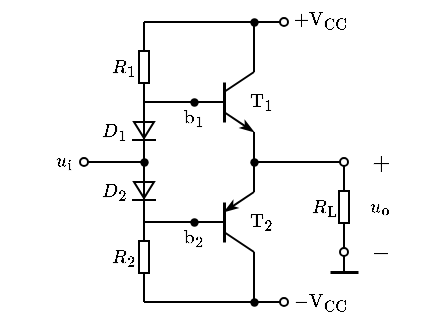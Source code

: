 <mxfile version="17.2.1" type="device"><diagram id="BemRmMkBOOhYxVB64Z45" name="第 1 页"><mxGraphModel dx="377" dy="274" grid="1" gridSize="5" guides="1" tooltips="1" connect="1" arrows="1" fold="1" page="1" pageScale="1" pageWidth="827" pageHeight="1169" math="1" shadow="0"><root><mxCell id="0"/><mxCell id="1" parent="0"/><mxCell id="vXFXbMDCdZLlAbPSv79T-1" value="" style="group" vertex="1" connectable="0" parent="1"><mxGeometry x="200" y="180" width="30" height="30" as="geometry"/></mxCell><mxCell id="vXFXbMDCdZLlAbPSv79T-2" value="" style="endArrow=none;html=1;rounded=0;" edge="1" parent="vXFXbMDCdZLlAbPSv79T-1"><mxGeometry width="50" height="50" relative="1" as="geometry"><mxPoint y="15" as="sourcePoint"/><mxPoint x="15" y="15" as="targetPoint"/></mxGeometry></mxCell><mxCell id="vXFXbMDCdZLlAbPSv79T-3" value="" style="endArrow=none;html=1;rounded=0;strokeWidth=1.5;" edge="1" parent="vXFXbMDCdZLlAbPSv79T-1"><mxGeometry width="50" height="50" relative="1" as="geometry"><mxPoint x="15" y="25" as="sourcePoint"/><mxPoint x="15" y="5" as="targetPoint"/></mxGeometry></mxCell><mxCell id="vXFXbMDCdZLlAbPSv79T-4" value="" style="endArrow=none;html=1;rounded=0;" edge="1" parent="vXFXbMDCdZLlAbPSv79T-1"><mxGeometry width="50" height="50" relative="1" as="geometry"><mxPoint x="15" y="10" as="sourcePoint"/><mxPoint x="30" as="targetPoint"/></mxGeometry></mxCell><mxCell id="vXFXbMDCdZLlAbPSv79T-5" value="" style="endArrow=classicThin;html=1;rounded=0;endFill=1;endSize=4;startSize=4;" edge="1" parent="vXFXbMDCdZLlAbPSv79T-1"><mxGeometry width="50" height="50" relative="1" as="geometry"><mxPoint x="15" y="20" as="sourcePoint"/><mxPoint x="30" y="30" as="targetPoint"/></mxGeometry></mxCell><mxCell id="vXFXbMDCdZLlAbPSv79T-6" value="" style="group" vertex="1" connectable="0" parent="1"><mxGeometry x="200" y="240" width="30" height="30" as="geometry"/></mxCell><mxCell id="vXFXbMDCdZLlAbPSv79T-7" value="" style="endArrow=none;html=1;rounded=0;" edge="1" parent="vXFXbMDCdZLlAbPSv79T-6"><mxGeometry width="50" height="50" relative="1" as="geometry"><mxPoint y="15" as="sourcePoint"/><mxPoint x="15" y="15" as="targetPoint"/></mxGeometry></mxCell><mxCell id="vXFXbMDCdZLlAbPSv79T-8" value="" style="endArrow=none;html=1;rounded=0;strokeWidth=1.5;" edge="1" parent="vXFXbMDCdZLlAbPSv79T-6"><mxGeometry width="50" height="50" relative="1" as="geometry"><mxPoint x="15" y="25" as="sourcePoint"/><mxPoint x="15" y="5" as="targetPoint"/></mxGeometry></mxCell><mxCell id="vXFXbMDCdZLlAbPSv79T-9" value="" style="endArrow=none;html=1;rounded=0;" edge="1" parent="vXFXbMDCdZLlAbPSv79T-6"><mxGeometry width="50" height="50" relative="1" as="geometry"><mxPoint x="15" y="20" as="sourcePoint"/><mxPoint x="30" y="30" as="targetPoint"/></mxGeometry></mxCell><mxCell id="vXFXbMDCdZLlAbPSv79T-10" value="" style="endArrow=classicThin;html=1;rounded=0;endFill=1;endSize=4;startSize=4;" edge="1" parent="vXFXbMDCdZLlAbPSv79T-6"><mxGeometry width="50" height="50" relative="1" as="geometry"><mxPoint x="30" as="sourcePoint"/><mxPoint x="15" y="10" as="targetPoint"/></mxGeometry></mxCell><mxCell id="vXFXbMDCdZLlAbPSv79T-11" value="" style="endArrow=none;html=1;rounded=0;" edge="1" parent="1"><mxGeometry width="50" height="50" relative="1" as="geometry"><mxPoint x="230" y="240" as="sourcePoint"/><mxPoint x="230" y="210" as="targetPoint"/></mxGeometry></mxCell><mxCell id="vXFXbMDCdZLlAbPSv79T-12" value="" style="endArrow=none;html=1;rounded=0;" edge="1" parent="1"><mxGeometry width="50" height="50" relative="1" as="geometry"><mxPoint x="230" y="225" as="sourcePoint"/><mxPoint x="273" y="225" as="targetPoint"/></mxGeometry></mxCell><mxCell id="vXFXbMDCdZLlAbPSv79T-15" value="$$R_\mathrm{L}$$" style="text;html=1;resizable=1;autosize=1;align=center;verticalAlign=middle;points=[];fillColor=none;strokeColor=none;rounded=0;fontSize=8;movable=1;rotatable=1;deletable=1;editable=1;connectable=0;allowArrows=0;" vertex="1" parent="1"><mxGeometry x="255" y="240" width="20" height="15" as="geometry"/></mxCell><mxCell id="vXFXbMDCdZLlAbPSv79T-16" value="" style="endArrow=none;html=1;rounded=0;fontSize=10;startSize=4;endSize=4;entryX=1;entryY=0.5;entryDx=0;entryDy=0;entryPerimeter=0;startArrow=oval;startFill=0;" edge="1" parent="1" target="vXFXbMDCdZLlAbPSv79T-17"><mxGeometry width="50" height="50" relative="1" as="geometry"><mxPoint x="275" y="225" as="sourcePoint"/><mxPoint x="472" y="195.5" as="targetPoint"/></mxGeometry></mxCell><mxCell id="vXFXbMDCdZLlAbPSv79T-17" value="" style="pointerEvents=1;verticalLabelPosition=bottom;shadow=0;dashed=0;align=center;html=1;verticalAlign=top;shape=mxgraph.electrical.resistors.resistor_1;fontSize=10;direction=north;allowArrows=0;" vertex="1" parent="1"><mxGeometry x="272.5" y="235" width="5" height="25" as="geometry"/></mxCell><mxCell id="vXFXbMDCdZLlAbPSv79T-18" value="" style="endArrow=oval;html=1;rounded=0;fontSize=10;startSize=4;endSize=4;exitX=0;exitY=0.5;exitDx=0;exitDy=0;exitPerimeter=0;endFill=0;" edge="1" parent="1" source="vXFXbMDCdZLlAbPSv79T-17"><mxGeometry width="50" height="50" relative="1" as="geometry"><mxPoint x="364.5" y="180.5" as="sourcePoint"/><mxPoint x="275" y="270" as="targetPoint"/></mxGeometry></mxCell><mxCell id="vXFXbMDCdZLlAbPSv79T-21" value="" style="endArrow=none;html=1;rounded=0;" edge="1" parent="1"><mxGeometry width="50" height="50" relative="1" as="geometry"><mxPoint x="275" y="280" as="sourcePoint"/><mxPoint x="275" y="272" as="targetPoint"/></mxGeometry></mxCell><mxCell id="vXFXbMDCdZLlAbPSv79T-22" value="" style="endArrow=none;html=1;rounded=0;strokeWidth=1.5;" edge="1" parent="1"><mxGeometry width="50" height="50" relative="1" as="geometry"><mxPoint x="268" y="280" as="sourcePoint"/><mxPoint x="282" y="280" as="targetPoint"/></mxGeometry></mxCell><mxCell id="vXFXbMDCdZLlAbPSv79T-23" value="" style="endArrow=none;html=1;rounded=0;strokeWidth=1;endFill=0;startArrow=none;startFill=0;startSize=4;endSize=4;" edge="1" parent="1"><mxGeometry width="50" height="50" relative="1" as="geometry"><mxPoint x="230" y="295" as="sourcePoint"/><mxPoint x="230" y="270" as="targetPoint"/></mxGeometry></mxCell><mxCell id="vXFXbMDCdZLlAbPSv79T-24" value="" style="endArrow=none;html=1;rounded=0;strokeWidth=1;endFill=0;startArrow=none;startFill=0;startSize=4;endSize=4;" edge="1" parent="1"><mxGeometry width="50" height="50" relative="1" as="geometry"><mxPoint x="230" y="180" as="sourcePoint"/><mxPoint x="230" y="155" as="targetPoint"/></mxGeometry></mxCell><mxCell id="vXFXbMDCdZLlAbPSv79T-25" value="" style="endArrow=none;html=1;rounded=0;startSize=4;endSize=4;strokeWidth=1;" edge="1" parent="1"><mxGeometry width="50" height="50" relative="1" as="geometry"><mxPoint x="175" y="195" as="sourcePoint"/><mxPoint x="200" y="195" as="targetPoint"/></mxGeometry></mxCell><mxCell id="vXFXbMDCdZLlAbPSv79T-26" value="" style="endArrow=none;html=1;rounded=0;startSize=4;endSize=4;strokeWidth=1;" edge="1" parent="1"><mxGeometry width="50" height="50" relative="1" as="geometry"><mxPoint x="175" y="255" as="sourcePoint"/><mxPoint x="200" y="255" as="targetPoint"/></mxGeometry></mxCell><mxCell id="vXFXbMDCdZLlAbPSv79T-28" value="" style="endArrow=none;html=1;rounded=0;startSize=4;endSize=4;strokeWidth=1;startArrow=oval;startFill=0;" edge="1" parent="1"><mxGeometry width="50" height="50" relative="1" as="geometry"><mxPoint x="145" y="225" as="sourcePoint"/><mxPoint x="175" y="225" as="targetPoint"/></mxGeometry></mxCell><mxCell id="vXFXbMDCdZLlAbPSv79T-29" value="$$u_\mathrm{o}$$" style="text;html=1;align=center;verticalAlign=middle;resizable=1;points=[];autosize=1;strokeColor=none;fillColor=none;fontSize=8;movable=1;rotatable=1;deletable=1;editable=1;connectable=0;" vertex="1" parent="1"><mxGeometry x="285" y="240" width="15" height="15" as="geometry"/></mxCell><mxCell id="vXFXbMDCdZLlAbPSv79T-30" value="$$+$$" style="text;html=1;align=center;verticalAlign=middle;resizable=1;points=[];autosize=1;strokeColor=none;fillColor=none;fontSize=10;movable=1;rotatable=1;deletable=1;editable=1;connectable=0;" vertex="1" parent="1"><mxGeometry x="285" y="220" width="15" height="10" as="geometry"/></mxCell><mxCell id="vXFXbMDCdZLlAbPSv79T-31" value="$$-$$" style="text;html=1;align=center;verticalAlign=middle;resizable=1;points=[];autosize=1;strokeColor=none;fillColor=none;fontSize=10;movable=1;rotatable=1;deletable=1;editable=1;connectable=0;" vertex="1" parent="1"><mxGeometry x="285" y="265" width="15" height="10" as="geometry"/></mxCell><mxCell id="vXFXbMDCdZLlAbPSv79T-32" value="$$\mathrm{T}_2$$" style="text;html=1;align=center;verticalAlign=middle;resizable=1;points=[];autosize=1;strokeColor=none;fillColor=none;fontSize=8;movable=1;rotatable=1;deletable=1;editable=1;connectable=1;" vertex="1" parent="1"><mxGeometry x="225" y="250" width="15" height="10" as="geometry"/></mxCell><mxCell id="vXFXbMDCdZLlAbPSv79T-33" value="$$\mathrm{T}_1$$" style="text;html=1;align=center;verticalAlign=middle;resizable=1;points=[];autosize=1;strokeColor=none;fillColor=none;fontSize=8;movable=1;rotatable=1;deletable=1;editable=1;connectable=1;" vertex="1" parent="1"><mxGeometry x="225" y="190" width="15" height="10" as="geometry"/></mxCell><mxCell id="vXFXbMDCdZLlAbPSv79T-34" value="$$+\mathrm{V}_\mathrm{CC}$$" style="text;html=1;align=center;verticalAlign=middle;resizable=1;points=[];autosize=1;strokeColor=none;fillColor=none;fontSize=8;movable=1;rotatable=1;deletable=1;editable=1;connectable=1;" vertex="1" parent="1"><mxGeometry x="245" y="144" width="35" height="20" as="geometry"/></mxCell><mxCell id="vXFXbMDCdZLlAbPSv79T-35" value="$$-\mathrm{V}_\mathrm{CC}$$" style="text;html=1;align=center;verticalAlign=middle;resizable=1;points=[];autosize=1;strokeColor=none;fillColor=none;fontSize=8;movable=1;rotatable=1;deletable=1;editable=1;connectable=1;" vertex="1" parent="1"><mxGeometry x="245" y="285" width="35" height="20" as="geometry"/></mxCell><mxCell id="vXFXbMDCdZLlAbPSv79T-36" value="$$u_\mathrm{i}$$" style="text;html=1;align=center;verticalAlign=middle;resizable=1;points=[];autosize=1;strokeColor=none;fillColor=none;fontSize=8;movable=1;rotatable=1;deletable=1;editable=1;connectable=1;" vertex="1" parent="1"><mxGeometry x="125" y="220" width="20" height="10" as="geometry"/></mxCell><mxCell id="vXFXbMDCdZLlAbPSv79T-37" value="" style="shape=waypoint;sketch=0;fillStyle=solid;size=6;pointerEvents=1;points=[];fillColor=none;resizable=1;rotatable=1;perimeter=centerPerimeter;snapToPoint=1;fontSize=8;strokeWidth=0.1;movable=1;deletable=1;editable=1;connectable=0;allowArrows=0;" vertex="1" parent="1"><mxGeometry x="170" y="220" width="10" height="10" as="geometry"/></mxCell><mxCell id="vXFXbMDCdZLlAbPSv79T-39" value="" style="shape=waypoint;sketch=0;fillStyle=solid;size=6;pointerEvents=1;points=[];fillColor=none;resizable=1;rotatable=1;perimeter=centerPerimeter;snapToPoint=1;fontSize=8;strokeWidth=0.1;movable=1;deletable=1;editable=1;connectable=1;" vertex="1" parent="1"><mxGeometry x="225" y="220" width="10" height="10" as="geometry"/></mxCell><mxCell id="vXFXbMDCdZLlAbPSv79T-42" value="" style="group" vertex="1" connectable="0" parent="1"><mxGeometry x="169" y="205" width="12" height="9" as="geometry"/></mxCell><mxCell id="vXFXbMDCdZLlAbPSv79T-40" value="" style="triangle;whiteSpace=wrap;html=1;fontSize=8;strokeWidth=1;rotation=90;" vertex="1" parent="vXFXbMDCdZLlAbPSv79T-42"><mxGeometry x="2" y="-1" width="8" height="10" as="geometry"/></mxCell><mxCell id="vXFXbMDCdZLlAbPSv79T-41" value="" style="endArrow=none;html=1;rounded=0;fontSize=8;startSize=4;endSize=4;strokeWidth=1;" edge="1" parent="vXFXbMDCdZLlAbPSv79T-42"><mxGeometry width="50" height="50" relative="1" as="geometry"><mxPoint y="9" as="sourcePoint"/><mxPoint x="12" y="9" as="targetPoint"/></mxGeometry></mxCell><mxCell id="vXFXbMDCdZLlAbPSv79T-43" value="" style="shape=waypoint;sketch=0;fillStyle=solid;size=6;pointerEvents=1;points=[];fillColor=none;resizable=1;rotatable=1;perimeter=centerPerimeter;snapToPoint=1;fontSize=8;strokeWidth=0.1;movable=1;deletable=1;editable=1;connectable=1;" vertex="1" parent="1"><mxGeometry x="195" y="190" width="10" height="10" as="geometry"/></mxCell><mxCell id="vXFXbMDCdZLlAbPSv79T-44" value="" style="shape=waypoint;sketch=0;fillStyle=solid;size=6;pointerEvents=1;points=[];fillColor=none;resizable=1;rotatable=1;perimeter=centerPerimeter;snapToPoint=1;fontSize=8;strokeWidth=0.1;movable=1;deletable=1;editable=1;connectable=1;" vertex="1" parent="1"><mxGeometry x="195" y="250" width="10" height="10" as="geometry"/></mxCell><mxCell id="vXFXbMDCdZLlAbPSv79T-45" value="" style="group" vertex="1" connectable="0" parent="1"><mxGeometry x="169" y="235" width="12" height="9" as="geometry"/></mxCell><mxCell id="vXFXbMDCdZLlAbPSv79T-46" value="" style="triangle;whiteSpace=wrap;html=1;fontSize=8;strokeWidth=1;rotation=90;" vertex="1" parent="vXFXbMDCdZLlAbPSv79T-45"><mxGeometry x="2" y="-1" width="8" height="10" as="geometry"/></mxCell><mxCell id="vXFXbMDCdZLlAbPSv79T-47" value="" style="endArrow=none;html=1;rounded=0;fontSize=8;startSize=4;endSize=4;strokeWidth=1;" edge="1" parent="vXFXbMDCdZLlAbPSv79T-45"><mxGeometry width="50" height="50" relative="1" as="geometry"><mxPoint y="9" as="sourcePoint"/><mxPoint x="12" y="9" as="targetPoint"/></mxGeometry></mxCell><mxCell id="vXFXbMDCdZLlAbPSv79T-27" value="" style="endArrow=none;html=1;rounded=0;startSize=4;endSize=4;strokeWidth=1;" edge="1" parent="1"><mxGeometry width="50" height="50" relative="1" as="geometry"><mxPoint x="175" y="255" as="sourcePoint"/><mxPoint x="175" y="195" as="targetPoint"/></mxGeometry></mxCell><mxCell id="vXFXbMDCdZLlAbPSv79T-50" value="$$R_1$$" style="text;html=1;resizable=1;autosize=1;align=center;verticalAlign=middle;points=[];fillColor=none;strokeColor=none;rounded=0;fontSize=8;movable=1;rotatable=1;deletable=1;editable=1;connectable=0;allowArrows=0;" vertex="1" parent="1"><mxGeometry x="155" y="170" width="20" height="15" as="geometry"/></mxCell><mxCell id="vXFXbMDCdZLlAbPSv79T-51" value="" style="endArrow=none;html=1;rounded=0;fontSize=10;startSize=4;endSize=4;entryX=1;entryY=0.5;entryDx=0;entryDy=0;entryPerimeter=0;" edge="1" parent="1" target="vXFXbMDCdZLlAbPSv79T-52"><mxGeometry width="50" height="50" relative="1" as="geometry"><mxPoint x="175" y="155" as="sourcePoint"/><mxPoint x="372" y="114.5" as="targetPoint"/></mxGeometry></mxCell><mxCell id="vXFXbMDCdZLlAbPSv79T-52" value="" style="pointerEvents=1;verticalLabelPosition=bottom;shadow=0;dashed=0;align=center;html=1;verticalAlign=top;shape=mxgraph.electrical.resistors.resistor_1;fontSize=10;direction=north;allowArrows=0;" vertex="1" parent="1"><mxGeometry x="172.5" y="165" width="5" height="25" as="geometry"/></mxCell><mxCell id="vXFXbMDCdZLlAbPSv79T-53" value="" style="endArrow=none;html=1;rounded=0;fontSize=10;startSize=4;endSize=4;exitX=0;exitY=0.5;exitDx=0;exitDy=0;exitPerimeter=0;" edge="1" parent="1" source="vXFXbMDCdZLlAbPSv79T-52"><mxGeometry width="50" height="50" relative="1" as="geometry"><mxPoint x="264.5" y="99.5" as="sourcePoint"/><mxPoint x="175" y="195" as="targetPoint"/></mxGeometry></mxCell><mxCell id="vXFXbMDCdZLlAbPSv79T-56" value="" style="endArrow=oval;html=1;rounded=0;fontSize=8;startSize=4;endSize=4;strokeWidth=1;endFill=0;" edge="1" parent="1"><mxGeometry width="50" height="50" relative="1" as="geometry"><mxPoint x="175" y="155" as="sourcePoint"/><mxPoint x="245" y="155" as="targetPoint"/></mxGeometry></mxCell><mxCell id="vXFXbMDCdZLlAbPSv79T-57" value="" style="shape=waypoint;sketch=0;fillStyle=solid;size=6;pointerEvents=1;points=[];fillColor=none;resizable=1;rotatable=1;perimeter=centerPerimeter;snapToPoint=1;fontSize=8;strokeWidth=0.1;movable=1;deletable=1;editable=1;connectable=1;" vertex="1" parent="1"><mxGeometry x="225" y="150" width="10" height="10" as="geometry"/></mxCell><mxCell id="vXFXbMDCdZLlAbPSv79T-58" value="$$R_2$$" style="text;html=1;resizable=1;autosize=1;align=center;verticalAlign=middle;points=[];fillColor=none;strokeColor=none;rounded=0;fontSize=8;movable=1;rotatable=1;deletable=1;editable=1;connectable=0;allowArrows=0;" vertex="1" parent="1"><mxGeometry x="155" y="265" width="20" height="15" as="geometry"/></mxCell><mxCell id="vXFXbMDCdZLlAbPSv79T-59" value="" style="endArrow=none;html=1;rounded=0;fontSize=10;startSize=4;endSize=4;entryX=1;entryY=0.5;entryDx=0;entryDy=0;entryPerimeter=0;" edge="1" parent="1" target="vXFXbMDCdZLlAbPSv79T-60"><mxGeometry width="50" height="50" relative="1" as="geometry"><mxPoint x="175" y="255" as="sourcePoint"/><mxPoint x="372" y="209.5" as="targetPoint"/></mxGeometry></mxCell><mxCell id="vXFXbMDCdZLlAbPSv79T-60" value="" style="pointerEvents=1;verticalLabelPosition=bottom;shadow=0;dashed=0;align=center;html=1;verticalAlign=top;shape=mxgraph.electrical.resistors.resistor_1;fontSize=10;direction=north;allowArrows=0;" vertex="1" parent="1"><mxGeometry x="172.5" y="260" width="5" height="25" as="geometry"/></mxCell><mxCell id="vXFXbMDCdZLlAbPSv79T-61" value="" style="endArrow=none;html=1;rounded=0;fontSize=10;startSize=4;endSize=4;exitX=0;exitY=0.5;exitDx=0;exitDy=0;exitPerimeter=0;" edge="1" parent="1" source="vXFXbMDCdZLlAbPSv79T-60"><mxGeometry width="50" height="50" relative="1" as="geometry"><mxPoint x="264.5" y="194.5" as="sourcePoint"/><mxPoint x="175" y="295" as="targetPoint"/></mxGeometry></mxCell><mxCell id="vXFXbMDCdZLlAbPSv79T-62" value="" style="endArrow=oval;html=1;rounded=0;fontSize=8;startSize=4;endSize=4;strokeWidth=1;endFill=0;" edge="1" parent="1"><mxGeometry width="50" height="50" relative="1" as="geometry"><mxPoint x="175" y="295" as="sourcePoint"/><mxPoint x="245" y="295" as="targetPoint"/></mxGeometry></mxCell><mxCell id="vXFXbMDCdZLlAbPSv79T-63" value="" style="shape=waypoint;sketch=0;fillStyle=solid;size=6;pointerEvents=1;points=[];fillColor=none;resizable=1;rotatable=1;perimeter=centerPerimeter;snapToPoint=1;fontSize=8;strokeWidth=0.1;movable=1;deletable=1;editable=1;connectable=1;" vertex="1" parent="1"><mxGeometry x="225" y="290" width="10" height="10" as="geometry"/></mxCell><mxCell id="vXFXbMDCdZLlAbPSv79T-64" value="$$D_1$$" style="text;html=1;resizable=1;autosize=1;align=center;verticalAlign=middle;points=[];fillColor=none;strokeColor=none;rounded=0;fontSize=8;movable=1;rotatable=1;deletable=1;editable=1;connectable=0;allowArrows=0;" vertex="1" parent="1"><mxGeometry x="145" y="200" width="30" height="20" as="geometry"/></mxCell><mxCell id="vXFXbMDCdZLlAbPSv79T-65" value="$$D_2$$" style="text;html=1;resizable=1;autosize=1;align=center;verticalAlign=middle;points=[];fillColor=none;strokeColor=none;rounded=0;fontSize=8;movable=1;rotatable=1;deletable=1;editable=1;connectable=0;allowArrows=0;" vertex="1" parent="1"><mxGeometry x="145" y="230" width="30" height="20" as="geometry"/></mxCell><mxCell id="vXFXbMDCdZLlAbPSv79T-66" value="$$\mathrm{b}_1$$" style="text;html=1;align=center;verticalAlign=middle;resizable=1;points=[];autosize=1;strokeColor=none;fillColor=none;fontSize=8;movable=1;rotatable=1;deletable=1;editable=1;connectable=1;" vertex="1" parent="1"><mxGeometry x="190" y="195" width="20" height="15" as="geometry"/></mxCell><mxCell id="vXFXbMDCdZLlAbPSv79T-67" value="$$\mathrm{b}_2$$" style="text;html=1;align=center;verticalAlign=middle;resizable=1;points=[];autosize=1;strokeColor=none;fillColor=none;fontSize=8;movable=1;rotatable=1;deletable=1;editable=1;connectable=1;" vertex="1" parent="1"><mxGeometry x="190" y="255" width="20" height="15" as="geometry"/></mxCell></root></mxGraphModel></diagram></mxfile>